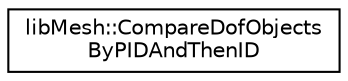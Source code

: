 digraph "类继承关系图"
{
 // INTERACTIVE_SVG=YES
  edge [fontname="Helvetica",fontsize="10",labelfontname="Helvetica",labelfontsize="10"];
  node [fontname="Helvetica",fontsize="10",shape=record];
  rankdir="LR";
  Node1 [label="libMesh::CompareDofObjects\lByPIDAndThenID",height=0.2,width=0.4,color="black", fillcolor="white", style="filled",URL="$structlibMesh_1_1CompareDofObjectsByPIDAndThenID.html"];
}
